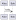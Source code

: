 {
  "sha1": "t9aj7y26p9my6qagird0ojt834ozvan",
  "insertion": {
    "when": "2024-06-04T17:28:45.944Z",
    "user": "plantuml@gmail.com"
  }
}
@startuml
scale max 60*20
Alice->Bob:hello
@enduml
